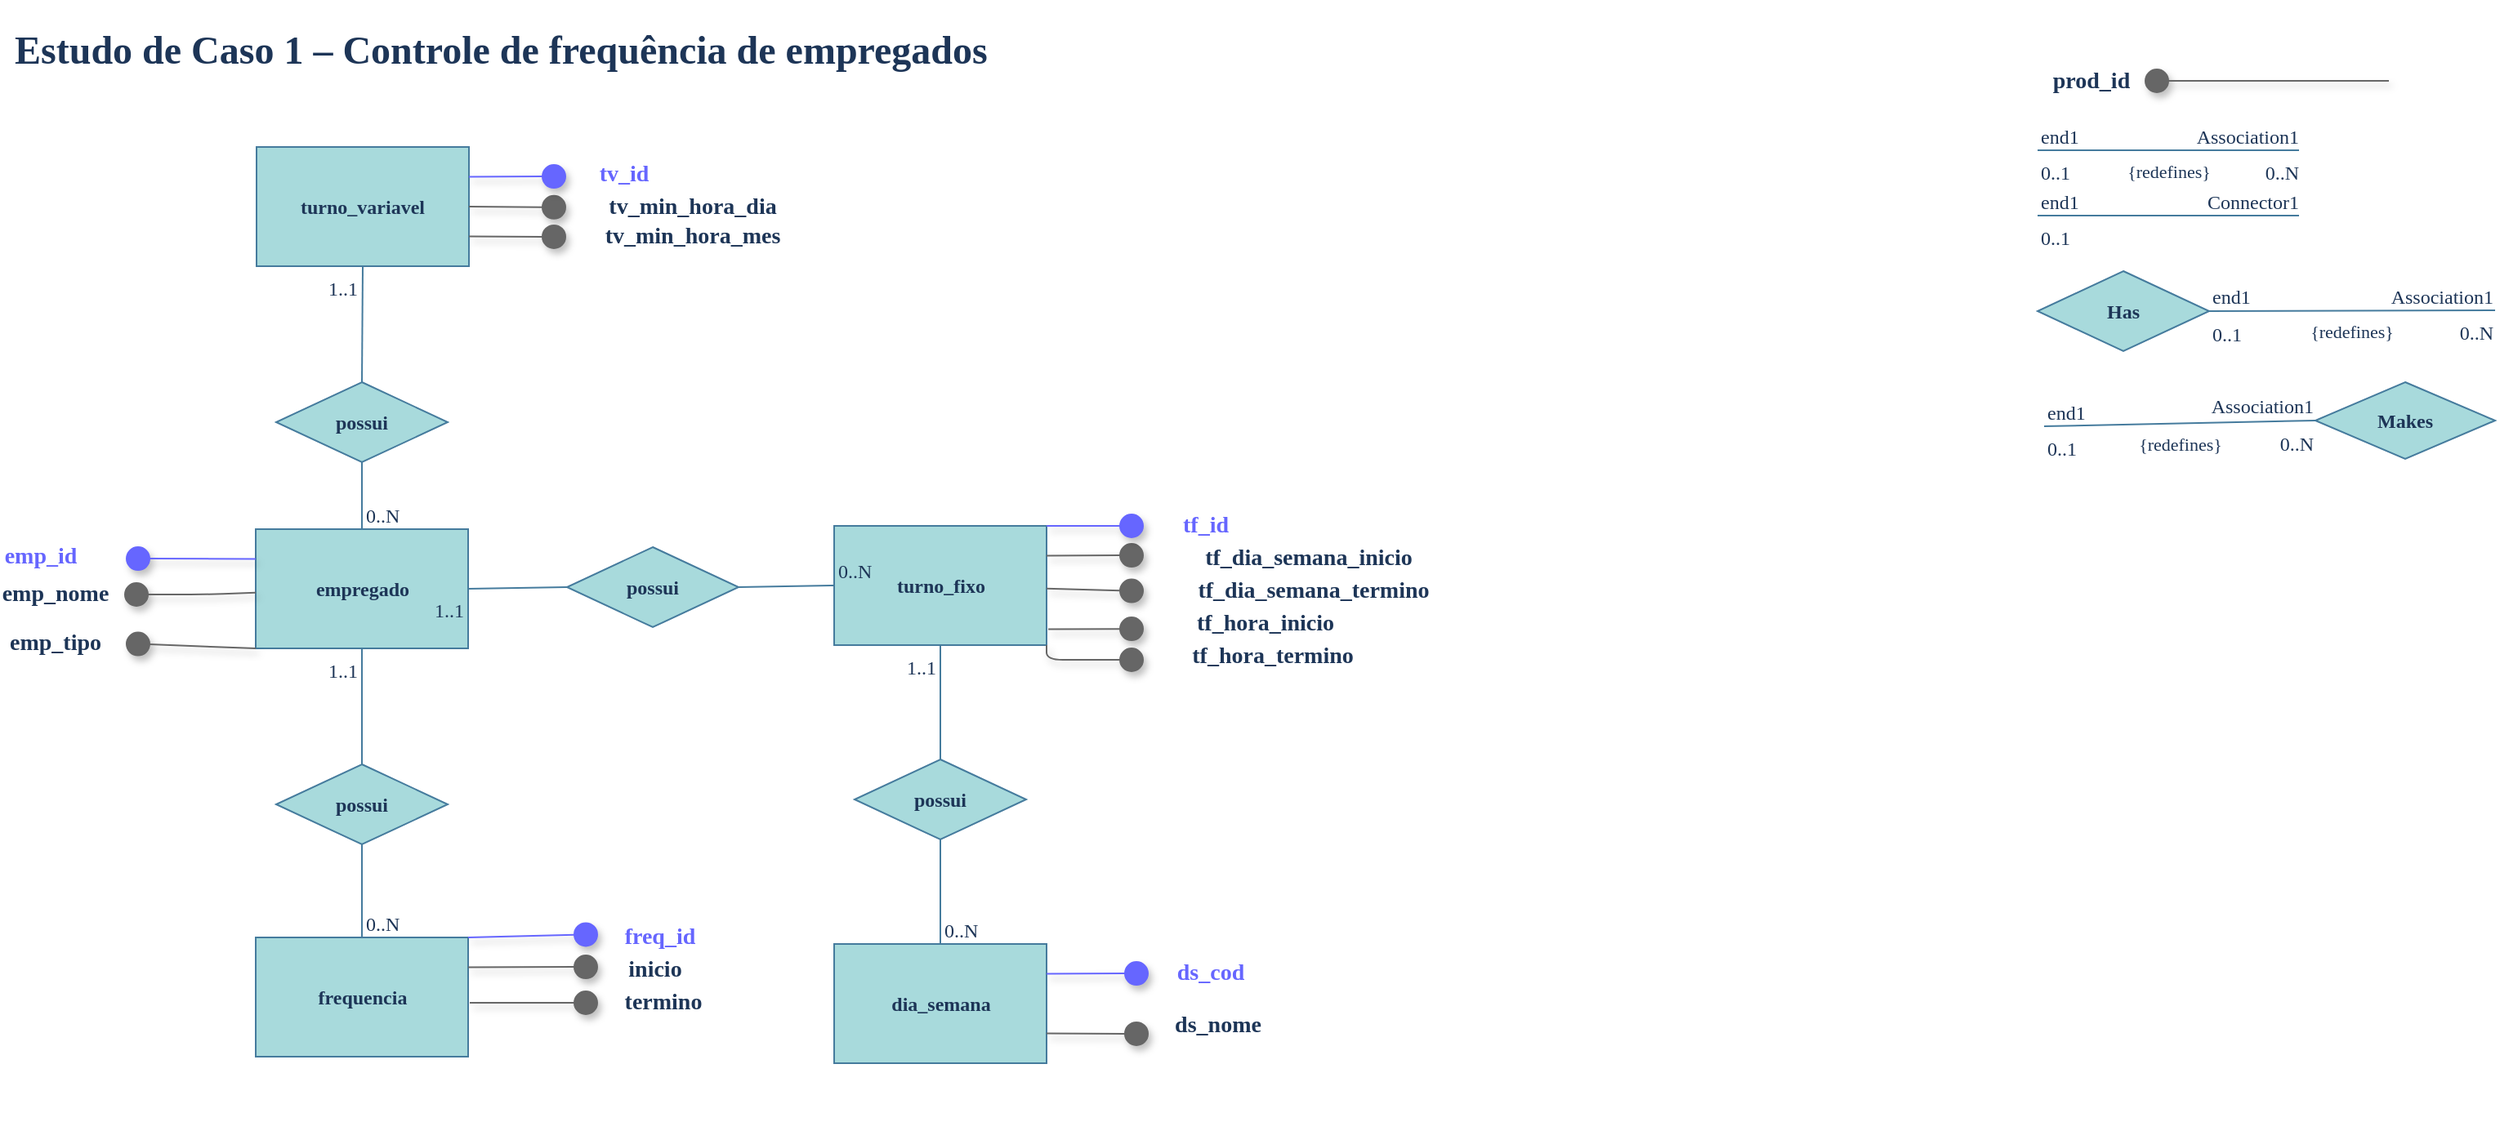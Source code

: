 <mxfile version="15.0.4" type="github">
  <diagram id="SBywb5qAFIm-N2BmSb-t" name="Page-1">
    <mxGraphModel dx="1447" dy="847" grid="1" gridSize="10" guides="1" tooltips="1" connect="1" arrows="1" fold="1" page="1" pageScale="1" pageWidth="1169" pageHeight="827" math="0" shadow="0">
      <root>
        <mxCell id="0" />
        <mxCell id="1" parent="0" />
        <mxCell id="PGYarI9PZY8ki1wjII5C-1" value="&lt;font style=&quot;font-size: 12px&quot;&gt;&lt;b&gt;Has&lt;/b&gt;&lt;/font&gt;" style="rhombus;whiteSpace=wrap;html=1;fillColor=#A8DADC;strokeColor=#457B9D;fontColor=#1D3557;fontFamily=fira code;fontSource=https%3A%2F%2Ffonts.googleapis.com%2Fcss%3Ffamily%3Dfira%2Bcode;" vertex="1" parent="1">
          <mxGeometry x="1320" y="206" width="105" height="49" as="geometry" />
        </mxCell>
        <mxCell id="PGYarI9PZY8ki1wjII5C-2" value="{redefines}" style="endArrow=none;html=1;align=center;verticalAlign=top;endFill=0;labelBackgroundColor=none;strokeColor=#457B9D;fontColor=#1D3557;fontFamily=fira code;fontSource=https%3A%2F%2Ffonts.googleapis.com%2Fcss%3Ffamily%3Dfira%2Bcode;" edge="1" parent="1">
          <mxGeometry relative="1" as="geometry">
            <mxPoint x="1320" y="132" as="sourcePoint" />
            <mxPoint x="1480" y="132" as="targetPoint" />
          </mxGeometry>
        </mxCell>
        <mxCell id="PGYarI9PZY8ki1wjII5C-3" value="end1" style="resizable=0;html=1;align=left;verticalAlign=bottom;labelBackgroundColor=none;fillColor=#A8DADC;strokeColor=#457B9D;fontColor=#1D3557;fontFamily=fira code;fontSource=https%3A%2F%2Ffonts.googleapis.com%2Fcss%3Ffamily%3Dfira%2Bcode;" connectable="0" vertex="1" parent="PGYarI9PZY8ki1wjII5C-2">
          <mxGeometry x="-1" relative="1" as="geometry" />
        </mxCell>
        <mxCell id="PGYarI9PZY8ki1wjII5C-4" value="0..1" style="resizable=0;html=1;align=left;verticalAlign=top;labelBackgroundColor=none;fillColor=#A8DADC;strokeColor=#457B9D;fontColor=#1D3557;fontFamily=fira code;fontSource=https%3A%2F%2Ffonts.googleapis.com%2Fcss%3Ffamily%3Dfira%2Bcode;" connectable="0" vertex="1" parent="PGYarI9PZY8ki1wjII5C-2">
          <mxGeometry x="-1" relative="1" as="geometry" />
        </mxCell>
        <mxCell id="PGYarI9PZY8ki1wjII5C-5" value="Association1" style="resizable=0;html=1;align=right;verticalAlign=bottom;labelBackgroundColor=none;fillColor=#A8DADC;strokeColor=#457B9D;fontColor=#1D3557;fontFamily=fira code;fontSource=https%3A%2F%2Ffonts.googleapis.com%2Fcss%3Ffamily%3Dfira%2Bcode;" connectable="0" vertex="1" parent="PGYarI9PZY8ki1wjII5C-2">
          <mxGeometry x="1" relative="1" as="geometry" />
        </mxCell>
        <mxCell id="PGYarI9PZY8ki1wjII5C-6" value="0..N" style="resizable=0;html=1;align=right;verticalAlign=top;labelBackgroundColor=none;fillColor=#A8DADC;strokeColor=#457B9D;fontColor=#1D3557;fontFamily=fira code;fontSource=https%3A%2F%2Ffonts.googleapis.com%2Fcss%3Ffamily%3Dfira%2Bcode;" connectable="0" vertex="1" parent="PGYarI9PZY8ki1wjII5C-2">
          <mxGeometry x="1" relative="1" as="geometry" />
        </mxCell>
        <mxCell id="PGYarI9PZY8ki1wjII5C-7" value="" style="endArrow=none;html=1;align=center;verticalAlign=top;endFill=0;labelBackgroundColor=none;strokeColor=#457B9D;fontColor=#1D3557;fontFamily=fira code;fontSource=https%3A%2F%2Ffonts.googleapis.com%2Fcss%3Ffamily%3Dfira%2Bcode;" edge="1" parent="1">
          <mxGeometry relative="1" as="geometry">
            <mxPoint x="1320" y="172" as="sourcePoint" />
            <mxPoint x="1480" y="172" as="targetPoint" />
          </mxGeometry>
        </mxCell>
        <mxCell id="PGYarI9PZY8ki1wjII5C-8" value="end1" style="resizable=0;html=1;align=left;verticalAlign=bottom;labelBackgroundColor=none;fillColor=#A8DADC;strokeColor=#457B9D;fontColor=#1D3557;fontFamily=fira code;fontSource=https%3A%2F%2Ffonts.googleapis.com%2Fcss%3Ffamily%3Dfira%2Bcode;" connectable="0" vertex="1" parent="PGYarI9PZY8ki1wjII5C-7">
          <mxGeometry x="-1" relative="1" as="geometry" />
        </mxCell>
        <mxCell id="PGYarI9PZY8ki1wjII5C-9" value="0..1" style="resizable=0;html=1;align=left;verticalAlign=top;labelBackgroundColor=none;fillColor=#A8DADC;strokeColor=#457B9D;fontColor=#1D3557;fontFamily=fira code;fontSource=https%3A%2F%2Ffonts.googleapis.com%2Fcss%3Ffamily%3Dfira%2Bcode;" connectable="0" vertex="1" parent="PGYarI9PZY8ki1wjII5C-7">
          <mxGeometry x="-1" relative="1" as="geometry" />
        </mxCell>
        <mxCell id="PGYarI9PZY8ki1wjII5C-10" value="Connector1" style="resizable=0;html=1;align=right;verticalAlign=bottom;labelBackgroundColor=none;fillColor=#A8DADC;strokeColor=#457B9D;fontColor=#1D3557;fontFamily=fira code;fontSource=https%3A%2F%2Ffonts.googleapis.com%2Fcss%3Ffamily%3Dfira%2Bcode;" connectable="0" vertex="1" parent="PGYarI9PZY8ki1wjII5C-7">
          <mxGeometry x="1" relative="1" as="geometry" />
        </mxCell>
        <mxCell id="PGYarI9PZY8ki1wjII5C-11" value="empregado" style="rounded=0;whiteSpace=wrap;html=1;sketch=0;fontColor=#1D3557;strokeColor=#457B9D;fillColor=#A8DADC;fontStyle=1;fontFamily=fira code;fontSource=https%3A%2F%2Ffonts.googleapis.com%2Fcss%3Ffamily%3Dfira%2Bcode;" vertex="1" parent="1">
          <mxGeometry x="229.5" y="364" width="130" height="73" as="geometry" />
        </mxCell>
        <mxCell id="PGYarI9PZY8ki1wjII5C-12" value="" style="group" vertex="1" connectable="0" parent="1">
          <mxGeometry x="1335.004" y="80" width="199.996" height="20" as="geometry" />
        </mxCell>
        <mxCell id="PGYarI9PZY8ki1wjII5C-13" value="" style="endArrow=circle;html=1;rounded=1;align=center;verticalAlign=top;endFill=1;labelBackgroundColor=none;endSize=6;startArrow=none;startFill=0;fontColor=#1D3557;strokeColor=#666666;fillColor=#f5f5f5;strokeWidth=1;startSize=7;shadow=1;fontFamily=fira code;fontSource=https%3A%2F%2Ffonts.googleapis.com%2Fcss%3Ffamily%3Dfira%2Bcode;" edge="1" parent="PGYarI9PZY8ki1wjII5C-12">
          <mxGeometry relative="1" as="geometry">
            <mxPoint x="199.996" y="9.5" as="sourcePoint" />
            <mxPoint x="49.996" y="9.5" as="targetPoint" />
            <Array as="points" />
          </mxGeometry>
        </mxCell>
        <mxCell id="PGYarI9PZY8ki1wjII5C-14" value="&lt;div style=&quot;font-size: 14px;&quot;&gt;prod_id&lt;/div&gt;" style="text;html=1;strokeColor=none;fillColor=none;align=center;verticalAlign=middle;whiteSpace=wrap;rounded=0;sketch=0;fontColor=#1D3557;fontStyle=1;fontSize=14;fontFamily=fira code;fontSource=https%3A%2F%2Ffonts.googleapis.com%2Fcss%3Ffamily%3Dfira%2Bcode;" vertex="1" parent="PGYarI9PZY8ki1wjII5C-12">
          <mxGeometry width="35.876" height="20" as="geometry" />
        </mxCell>
        <mxCell id="PGYarI9PZY8ki1wjII5C-15" value="&lt;font style=&quot;font-size: 12px&quot;&gt;&lt;b&gt;Makes&lt;/b&gt;&lt;/font&gt;" style="rhombus;whiteSpace=wrap;html=1;fillColor=#A8DADC;strokeColor=#457B9D;fontColor=#1D3557;fontFamily=fira code;fontSource=https%3A%2F%2Ffonts.googleapis.com%2Fcss%3Ffamily%3Dfira%2Bcode;" vertex="1" parent="1">
          <mxGeometry x="1490" y="274" width="110" height="47" as="geometry" />
        </mxCell>
        <mxCell id="PGYarI9PZY8ki1wjII5C-16" value="{redefines}" style="endArrow=none;html=1;align=center;verticalAlign=top;endFill=0;labelBackgroundColor=none;strokeColor=#457B9D;fontColor=#1D3557;fontFamily=fira code;fontSource=https%3A%2F%2Ffonts.googleapis.com%2Fcss%3Ffamily%3Dfira%2Bcode;exitX=1;exitY=0.5;exitDx=0;exitDy=0;" edge="1" parent="1" source="PGYarI9PZY8ki1wjII5C-1">
          <mxGeometry relative="1" as="geometry">
            <mxPoint x="1470" y="221" as="sourcePoint" />
            <mxPoint x="1600" y="230" as="targetPoint" />
          </mxGeometry>
        </mxCell>
        <mxCell id="PGYarI9PZY8ki1wjII5C-17" value="end1" style="resizable=0;html=1;align=left;verticalAlign=bottom;labelBackgroundColor=none;fillColor=#A8DADC;strokeColor=#457B9D;fontColor=#1D3557;fontFamily=fira code;fontSource=https%3A%2F%2Ffonts.googleapis.com%2Fcss%3Ffamily%3Dfira%2Bcode;" connectable="0" vertex="1" parent="PGYarI9PZY8ki1wjII5C-16">
          <mxGeometry x="-1" relative="1" as="geometry" />
        </mxCell>
        <mxCell id="PGYarI9PZY8ki1wjII5C-18" value="0..1" style="resizable=0;html=1;align=left;verticalAlign=top;labelBackgroundColor=none;fillColor=#A8DADC;strokeColor=#457B9D;fontColor=#1D3557;fontFamily=fira code;fontSource=https%3A%2F%2Ffonts.googleapis.com%2Fcss%3Ffamily%3Dfira%2Bcode;" connectable="0" vertex="1" parent="PGYarI9PZY8ki1wjII5C-16">
          <mxGeometry x="-1" relative="1" as="geometry" />
        </mxCell>
        <mxCell id="PGYarI9PZY8ki1wjII5C-19" value="Association1" style="resizable=0;html=1;align=right;verticalAlign=bottom;labelBackgroundColor=none;fillColor=#A8DADC;strokeColor=#457B9D;fontColor=#1D3557;fontFamily=fira code;fontSource=https%3A%2F%2Ffonts.googleapis.com%2Fcss%3Ffamily%3Dfira%2Bcode;" connectable="0" vertex="1" parent="PGYarI9PZY8ki1wjII5C-16">
          <mxGeometry x="1" relative="1" as="geometry" />
        </mxCell>
        <mxCell id="PGYarI9PZY8ki1wjII5C-20" value="0..N" style="resizable=0;html=1;align=right;verticalAlign=top;labelBackgroundColor=none;fillColor=#A8DADC;strokeColor=#457B9D;fontColor=#1D3557;fontFamily=fira code;fontSource=https%3A%2F%2Ffonts.googleapis.com%2Fcss%3Ffamily%3Dfira%2Bcode;" connectable="0" vertex="1" parent="PGYarI9PZY8ki1wjII5C-16">
          <mxGeometry x="1" relative="1" as="geometry" />
        </mxCell>
        <mxCell id="PGYarI9PZY8ki1wjII5C-21" value="{redefines}" style="endArrow=none;html=1;align=center;verticalAlign=top;endFill=0;labelBackgroundColor=none;strokeColor=#457B9D;fontColor=#1D3557;fontFamily=fira code;fontSource=https%3A%2F%2Ffonts.googleapis.com%2Fcss%3Ffamily%3Dfira%2Bcode;entryX=0;entryY=0.5;entryDx=0;entryDy=0;" edge="1" parent="1" target="PGYarI9PZY8ki1wjII5C-15">
          <mxGeometry relative="1" as="geometry">
            <mxPoint x="1324" y="301" as="sourcePoint" />
            <mxPoint x="1464" y="300.5" as="targetPoint" />
          </mxGeometry>
        </mxCell>
        <mxCell id="PGYarI9PZY8ki1wjII5C-22" value="end1" style="resizable=0;html=1;align=left;verticalAlign=bottom;labelBackgroundColor=none;fillColor=#A8DADC;strokeColor=#457B9D;fontColor=#1D3557;fontFamily=fira code;fontSource=https%3A%2F%2Ffonts.googleapis.com%2Fcss%3Ffamily%3Dfira%2Bcode;" connectable="0" vertex="1" parent="PGYarI9PZY8ki1wjII5C-21">
          <mxGeometry x="-1" relative="1" as="geometry" />
        </mxCell>
        <mxCell id="PGYarI9PZY8ki1wjII5C-23" value="0..1" style="resizable=0;html=1;align=left;verticalAlign=top;labelBackgroundColor=none;fillColor=#A8DADC;strokeColor=#457B9D;fontColor=#1D3557;fontFamily=fira code;fontSource=https%3A%2F%2Ffonts.googleapis.com%2Fcss%3Ffamily%3Dfira%2Bcode;" connectable="0" vertex="1" parent="PGYarI9PZY8ki1wjII5C-21">
          <mxGeometry x="-1" relative="1" as="geometry" />
        </mxCell>
        <mxCell id="PGYarI9PZY8ki1wjII5C-24" value="Association1" style="resizable=0;html=1;align=right;verticalAlign=bottom;labelBackgroundColor=none;fillColor=#A8DADC;strokeColor=#457B9D;fontColor=#1D3557;fontFamily=fira code;fontSource=https%3A%2F%2Ffonts.googleapis.com%2Fcss%3Ffamily%3Dfira%2Bcode;" connectable="0" vertex="1" parent="PGYarI9PZY8ki1wjII5C-21">
          <mxGeometry x="1" relative="1" as="geometry" />
        </mxCell>
        <mxCell id="PGYarI9PZY8ki1wjII5C-25" value="0..N" style="resizable=0;html=1;align=right;verticalAlign=top;labelBackgroundColor=none;fillColor=#A8DADC;strokeColor=#457B9D;fontColor=#1D3557;fontFamily=fira code;fontSource=https%3A%2F%2Ffonts.googleapis.com%2Fcss%3Ffamily%3Dfira%2Bcode;" connectable="0" vertex="1" parent="PGYarI9PZY8ki1wjII5C-21">
          <mxGeometry x="1" relative="1" as="geometry" />
        </mxCell>
        <mxCell id="PGYarI9PZY8ki1wjII5C-30" value="" style="group" vertex="1" connectable="0" parent="1">
          <mxGeometry x="229.5" y="604" width="267" height="122" as="geometry" />
        </mxCell>
        <mxCell id="PGYarI9PZY8ki1wjII5C-31" value="&lt;div&gt;frequencia&lt;/div&gt;" style="rounded=0;whiteSpace=wrap;html=1;sketch=0;fontColor=#1D3557;strokeColor=#457B9D;fillColor=#A8DADC;fontStyle=1;fontFamily=fira code;fontSource=https%3A%2F%2Ffonts.googleapis.com%2Fcss%3Ffamily%3Dfira%2Bcode;" vertex="1" parent="PGYarI9PZY8ki1wjII5C-30">
          <mxGeometry y="10" width="130" height="73" as="geometry" />
        </mxCell>
        <mxCell id="PGYarI9PZY8ki1wjII5C-32" value="" style="group" vertex="1" connectable="0" parent="PGYarI9PZY8ki1wjII5C-30">
          <mxGeometry x="207" y="20" width="57" height="20" as="geometry" />
        </mxCell>
        <mxCell id="PGYarI9PZY8ki1wjII5C-33" value="" style="endArrow=circle;html=1;rounded=1;align=center;verticalAlign=top;endFill=1;labelBackgroundColor=none;endSize=6;startArrow=none;startFill=0;fontColor=#1D3557;strokeColor=#666666;fillColor=#f5f5f5;strokeWidth=1;startSize=7;shadow=1;exitX=1;exitY=0.25;exitDx=0;exitDy=0;fontFamily=fira code;fontSource=https%3A%2F%2Ffonts.googleapis.com%2Fcss%3Ffamily%3Dfira%2Bcode;" edge="1" parent="PGYarI9PZY8ki1wjII5C-32" source="PGYarI9PZY8ki1wjII5C-31">
          <mxGeometry relative="1" as="geometry">
            <mxPoint x="-80" y="11" as="sourcePoint" />
            <mxPoint x="3" y="8" as="targetPoint" />
            <Array as="points" />
          </mxGeometry>
        </mxCell>
        <mxCell id="PGYarI9PZY8ki1wjII5C-34" value="&lt;div style=&quot;font-size: 14px&quot;&gt;inicio&lt;/div&gt;" style="text;html=1;strokeColor=none;fillColor=none;align=center;verticalAlign=middle;whiteSpace=wrap;rounded=0;sketch=0;fontColor=#1D3557;fontStyle=1;fontSize=14;fontFamily=fira code;fontSource=https%3A%2F%2Ffonts.googleapis.com%2Fcss%3Ffamily%3Dfira%2Bcode;" vertex="1" parent="PGYarI9PZY8ki1wjII5C-32">
          <mxGeometry x="17" width="40" height="20" as="geometry" />
        </mxCell>
        <mxCell id="PGYarI9PZY8ki1wjII5C-35" value="" style="group" vertex="1" connectable="0" parent="PGYarI9PZY8ki1wjII5C-30">
          <mxGeometry x="200" y="40" width="67" height="20" as="geometry" />
        </mxCell>
        <mxCell id="PGYarI9PZY8ki1wjII5C-36" value="" style="endArrow=circle;html=1;rounded=1;align=center;verticalAlign=top;endFill=1;labelBackgroundColor=none;endSize=6;startArrow=none;startFill=0;fontColor=#1D3557;strokeColor=#666666;fillColor=#f5f5f5;strokeWidth=1;startSize=7;shadow=1;sketch=0;fontFamily=fira code;fontSource=https%3A%2F%2Ffonts.googleapis.com%2Fcss%3Ffamily%3Dfira%2Bcode;" edge="1" parent="PGYarI9PZY8ki1wjII5C-35">
          <mxGeometry relative="1" as="geometry">
            <mxPoint x="-69" y="10" as="sourcePoint" />
            <mxPoint x="10" y="10" as="targetPoint" />
            <Array as="points">
              <mxPoint y="10" />
            </Array>
          </mxGeometry>
        </mxCell>
        <mxCell id="PGYarI9PZY8ki1wjII5C-37" value="termino" style="text;html=1;strokeColor=none;fillColor=none;align=center;verticalAlign=middle;whiteSpace=wrap;rounded=0;sketch=0;fontColor=#1D3557;fontStyle=1;fontSize=14;fontFamily=fira code;fontSource=https%3A%2F%2Ffonts.googleapis.com%2Fcss%3Ffamily%3Dfira%2Bcode;" vertex="1" parent="PGYarI9PZY8ki1wjII5C-35">
          <mxGeometry x="29" width="40" height="20" as="geometry" />
        </mxCell>
        <mxCell id="PGYarI9PZY8ki1wjII5C-45" value="" style="group;fontColor=#6666FF;" vertex="1" connectable="0" parent="PGYarI9PZY8ki1wjII5C-30">
          <mxGeometry x="210" width="57" height="20" as="geometry" />
        </mxCell>
        <mxCell id="PGYarI9PZY8ki1wjII5C-47" value="&lt;div style=&quot;font-size: 14px&quot;&gt;&lt;font color=&quot;#6666FF&quot;&gt;freq_id&lt;/font&gt;&lt;/div&gt;" style="text;html=1;strokeColor=none;fillColor=none;align=center;verticalAlign=middle;whiteSpace=wrap;rounded=0;sketch=0;fontColor=#1D3557;fontStyle=1;fontSize=14;fontFamily=fira code;fontSource=https%3A%2F%2Ffonts.googleapis.com%2Fcss%3Ffamily%3Dfira%2Bcode;" vertex="1" parent="PGYarI9PZY8ki1wjII5C-45">
          <mxGeometry x="17" width="40" height="20" as="geometry" />
        </mxCell>
        <mxCell id="PGYarI9PZY8ki1wjII5C-48" value="&lt;font style=&quot;font-size: 12px&quot;&gt;&lt;b&gt;possui&lt;/b&gt;&lt;/font&gt;" style="rhombus;whiteSpace=wrap;html=1;fillColor=#A8DADC;strokeColor=#457B9D;fontColor=#1D3557;fontFamily=fira code;fontSource=https%3A%2F%2Ffonts.googleapis.com%2Fcss%3Ffamily%3Dfira%2Bcode;" vertex="1" parent="1">
          <mxGeometry x="242" y="508" width="105" height="49" as="geometry" />
        </mxCell>
        <mxCell id="PGYarI9PZY8ki1wjII5C-49" value="" style="endArrow=none;html=1;align=center;verticalAlign=top;endFill=0;labelBackgroundColor=none;strokeColor=#457B9D;fontColor=#1D3557;fontFamily=fira code;fontSource=https%3A%2F%2Ffonts.googleapis.com%2Fcss%3Ffamily%3Dfira%2Bcode;exitX=0.5;exitY=0;exitDx=0;exitDy=0;entryX=0.5;entryY=1;entryDx=0;entryDy=0;" edge="1" parent="1" source="PGYarI9PZY8ki1wjII5C-48" target="PGYarI9PZY8ki1wjII5C-11">
          <mxGeometry relative="1" as="geometry">
            <mxPoint x="339.5" y="493" as="sourcePoint" />
            <mxPoint x="469.5" y="502" as="targetPoint" />
          </mxGeometry>
        </mxCell>
        <mxCell id="PGYarI9PZY8ki1wjII5C-50" value="" style="resizable=0;html=1;align=left;verticalAlign=bottom;labelBackgroundColor=none;fillColor=#A8DADC;strokeColor=#457B9D;fontColor=#1D3557;fontFamily=fira code;fontSource=https%3A%2F%2Ffonts.googleapis.com%2Fcss%3Ffamily%3Dfira%2Bcode;" connectable="0" vertex="1" parent="PGYarI9PZY8ki1wjII5C-49">
          <mxGeometry x="-1" relative="1" as="geometry" />
        </mxCell>
        <mxCell id="PGYarI9PZY8ki1wjII5C-51" value="" style="resizable=0;html=1;align=right;verticalAlign=bottom;labelBackgroundColor=none;fillColor=#A8DADC;strokeColor=#457B9D;fontColor=#1D3557;fontFamily=fira code;fontSource=https%3A%2F%2Ffonts.googleapis.com%2Fcss%3Ffamily%3Dfira%2Bcode;" connectable="0" vertex="1" parent="PGYarI9PZY8ki1wjII5C-49">
          <mxGeometry x="1" relative="1" as="geometry" />
        </mxCell>
        <mxCell id="PGYarI9PZY8ki1wjII5C-52" value="1..1" style="resizable=0;html=1;align=right;verticalAlign=top;labelBackgroundColor=none;fillColor=#A8DADC;strokeColor=#457B9D;fontColor=#1D3557;fontFamily=fira code;fontSource=https%3A%2F%2Ffonts.googleapis.com%2Fcss%3Ffamily%3Dfira%2Bcode;" connectable="0" vertex="1" parent="PGYarI9PZY8ki1wjII5C-49">
          <mxGeometry x="1" relative="1" as="geometry">
            <mxPoint x="-2" as="offset" />
          </mxGeometry>
        </mxCell>
        <mxCell id="PGYarI9PZY8ki1wjII5C-53" value="" style="endArrow=none;html=1;align=center;verticalAlign=top;endFill=0;labelBackgroundColor=none;strokeColor=#457B9D;fontColor=#1D3557;fontFamily=fira code;fontSource=https%3A%2F%2Ffonts.googleapis.com%2Fcss%3Ffamily%3Dfira%2Bcode;entryX=0.5;entryY=1;entryDx=0;entryDy=0;exitX=0.5;exitY=0;exitDx=0;exitDy=0;" edge="1" parent="1" source="PGYarI9PZY8ki1wjII5C-31" target="PGYarI9PZY8ki1wjII5C-48">
          <mxGeometry relative="1" as="geometry">
            <mxPoint x="82" y="594" as="sourcePoint" />
            <mxPoint x="242" y="594" as="targetPoint" />
          </mxGeometry>
        </mxCell>
        <mxCell id="PGYarI9PZY8ki1wjII5C-54" value="&lt;div&gt;0..N&lt;/div&gt;" style="resizable=0;html=1;align=left;verticalAlign=bottom;labelBackgroundColor=none;fillColor=#A8DADC;strokeColor=#457B9D;fontColor=#1D3557;fontFamily=fira code;fontSource=https%3A%2F%2Ffonts.googleapis.com%2Fcss%3Ffamily%3Dfira%2Bcode;" connectable="0" vertex="1" parent="PGYarI9PZY8ki1wjII5C-53">
          <mxGeometry x="-1" relative="1" as="geometry" />
        </mxCell>
        <mxCell id="PGYarI9PZY8ki1wjII5C-55" value="" style="resizable=0;html=1;align=right;verticalAlign=bottom;labelBackgroundColor=none;fillColor=#A8DADC;strokeColor=#457B9D;fontColor=#1D3557;fontFamily=fira code;fontSource=https%3A%2F%2Ffonts.googleapis.com%2Fcss%3Ffamily%3Dfira%2Bcode;" connectable="0" vertex="1" parent="PGYarI9PZY8ki1wjII5C-53">
          <mxGeometry x="1" relative="1" as="geometry" />
        </mxCell>
        <mxCell id="PGYarI9PZY8ki1wjII5C-64" value="" style="endArrow=circle;html=1;rounded=1;align=center;verticalAlign=top;endFill=1;labelBackgroundColor=none;endSize=6;startArrow=none;startFill=0;fontColor=#1D3557;strokeColor=#666666;fillColor=#f5f5f5;strokeWidth=1;startSize=7;shadow=1;fontFamily=fira code;fontSource=https%3A%2F%2Ffonts.googleapis.com%2Fcss%3Ffamily%3Dfira%2Bcode;exitX=0;exitY=1;exitDx=0;exitDy=0;" edge="1" parent="1" source="PGYarI9PZY8ki1wjII5C-11">
          <mxGeometry relative="1" as="geometry">
            <mxPoint x="209.5" y="424" as="sourcePoint" />
            <mxPoint x="149.5" y="434" as="targetPoint" />
            <Array as="points" />
          </mxGeometry>
        </mxCell>
        <mxCell id="PGYarI9PZY8ki1wjII5C-65" value="&lt;h2&gt;&lt;font style=&quot;font-size: 24px&quot;&gt;Estudo de Caso 1 – Controle de frequência de empregados&lt;/font&gt;&lt;/h2&gt;" style="text;html=1;strokeColor=none;fillColor=none;spacing=5;spacingTop=-20;whiteSpace=wrap;overflow=hidden;rounded=0;sketch=0;fontFamily=fira code;fontSource=https%3A%2F%2Ffonts.googleapis.com%2Fcss%3Ffamily%3Dfira%2Bcode;fontSize=14;fontColor=#1D3557;align=left;" vertex="1" parent="1">
          <mxGeometry x="77" y="50" width="893" height="100" as="geometry" />
        </mxCell>
        <mxCell id="PGYarI9PZY8ki1wjII5C-67" value="dia_semana" style="rounded=0;whiteSpace=wrap;html=1;sketch=0;fontColor=#1D3557;strokeColor=#457B9D;fillColor=#A8DADC;fontStyle=1;fontFamily=fira code;fontSource=https%3A%2F%2Ffonts.googleapis.com%2Fcss%3Ffamily%3Dfira%2Bcode;" vertex="1" parent="1">
          <mxGeometry x="583.5" y="618" width="130" height="73" as="geometry" />
        </mxCell>
        <mxCell id="PGYarI9PZY8ki1wjII5C-70" value="" style="group" vertex="1" connectable="0" parent="1">
          <mxGeometry x="589.5" y="399" width="300" height="122" as="geometry" />
        </mxCell>
        <mxCell id="PGYarI9PZY8ki1wjII5C-71" value="&lt;div&gt;turno_fixo&lt;/div&gt;" style="rounded=0;whiteSpace=wrap;html=1;sketch=0;fontColor=#1D3557;strokeColor=#457B9D;fillColor=#A8DADC;fontStyle=1;fontFamily=fira code;fontSource=https%3A%2F%2Ffonts.googleapis.com%2Fcss%3Ffamily%3Dfira%2Bcode;" vertex="1" parent="PGYarI9PZY8ki1wjII5C-70">
          <mxGeometry x="-6" y="-37" width="130" height="73" as="geometry" />
        </mxCell>
        <mxCell id="PGYarI9PZY8ki1wjII5C-72" value="" style="group" vertex="1" connectable="0" parent="PGYarI9PZY8ki1wjII5C-70">
          <mxGeometry x="184" y="-27" width="57" height="20" as="geometry" />
        </mxCell>
        <mxCell id="PGYarI9PZY8ki1wjII5C-73" value="" style="endArrow=circle;html=1;rounded=1;align=center;verticalAlign=top;endFill=1;labelBackgroundColor=none;endSize=6;startArrow=none;startFill=0;fontColor=#1D3557;strokeColor=#666666;fillColor=#f5f5f5;strokeWidth=1;startSize=7;shadow=1;exitX=1;exitY=0.25;exitDx=0;exitDy=0;fontFamily=fira code;fontSource=https%3A%2F%2Ffonts.googleapis.com%2Fcss%3Ffamily%3Dfira%2Bcode;" edge="1" parent="PGYarI9PZY8ki1wjII5C-72" source="PGYarI9PZY8ki1wjII5C-71">
          <mxGeometry relative="1" as="geometry">
            <mxPoint x="-80" y="11" as="sourcePoint" />
            <mxPoint y="8" as="targetPoint" />
            <Array as="points" />
          </mxGeometry>
        </mxCell>
        <mxCell id="PGYarI9PZY8ki1wjII5C-75" value="" style="group" vertex="1" connectable="0" parent="PGYarI9PZY8ki1wjII5C-70">
          <mxGeometry x="172" y="-7" width="67" height="20" as="geometry" />
        </mxCell>
        <mxCell id="PGYarI9PZY8ki1wjII5C-76" value="" style="endArrow=circle;html=1;rounded=1;align=center;verticalAlign=top;endFill=1;labelBackgroundColor=none;endSize=6;startArrow=none;startFill=0;fontColor=#1D3557;strokeColor=#666666;fillColor=#f5f5f5;strokeWidth=1;startSize=7;shadow=1;sketch=0;fontFamily=fira code;fontSource=https%3A%2F%2Ffonts.googleapis.com%2Fcss%3Ffamily%3Dfira%2Bcode;" edge="1" parent="PGYarI9PZY8ki1wjII5C-75" source="PGYarI9PZY8ki1wjII5C-71">
          <mxGeometry relative="1" as="geometry">
            <mxPoint x="-69" y="10" as="sourcePoint" />
            <mxPoint x="12" y="10" as="targetPoint" />
            <Array as="points" />
          </mxGeometry>
        </mxCell>
        <mxCell id="PGYarI9PZY8ki1wjII5C-78" value="" style="group" vertex="1" connectable="0" parent="PGYarI9PZY8ki1wjII5C-70">
          <mxGeometry x="154" y="22" width="120" height="31" as="geometry" />
        </mxCell>
        <mxCell id="PGYarI9PZY8ki1wjII5C-79" value="" style="endArrow=circle;html=1;rounded=1;align=center;verticalAlign=top;endFill=1;labelBackgroundColor=none;endSize=6;startArrow=none;startFill=0;fontColor=#1D3557;strokeColor=#666666;fillColor=#f5f5f5;strokeWidth=1;startSize=7;shadow=1;exitX=1.008;exitY=0.867;exitDx=0;exitDy=0;exitPerimeter=0;fontFamily=fira code;fontSource=https%3A%2F%2Ffonts.googleapis.com%2Fcss%3Ffamily%3Dfira%2Bcode;" edge="1" parent="PGYarI9PZY8ki1wjII5C-78" source="PGYarI9PZY8ki1wjII5C-71">
          <mxGeometry relative="1" as="geometry">
            <mxPoint x="-35.876" y="5.02" as="sourcePoint" />
            <mxPoint x="30" y="4" as="targetPoint" />
            <Array as="points" />
          </mxGeometry>
        </mxCell>
        <mxCell id="PGYarI9PZY8ki1wjII5C-80" value="tf_hora_inicio" style="text;html=1;strokeColor=none;fillColor=none;align=center;verticalAlign=middle;whiteSpace=wrap;rounded=0;sketch=0;fontColor=#1D3557;fontStyle=1;fontSize=14;fontFamily=fira code;fontSource=https%3A%2F%2Ffonts.googleapis.com%2Fcss%3Ffamily%3Dfira%2Bcode;" vertex="1" parent="PGYarI9PZY8ki1wjII5C-78">
          <mxGeometry x="88" y="-9" width="31" height="20" as="geometry" />
        </mxCell>
        <mxCell id="PGYarI9PZY8ki1wjII5C-84" value="tf_hora_termino" style="text;html=1;strokeColor=none;fillColor=none;align=center;verticalAlign=middle;whiteSpace=wrap;rounded=0;sketch=0;fontColor=#1D3557;fontStyle=1;fontSize=14;fontFamily=fira code;fontSource=https%3A%2F%2Ffonts.googleapis.com%2Fcss%3Ffamily%3Dfira%2Bcode;" vertex="1" parent="PGYarI9PZY8ki1wjII5C-78">
          <mxGeometry x="88" y="11" width="40" height="20" as="geometry" />
        </mxCell>
        <mxCell id="PGYarI9PZY8ki1wjII5C-81" value="" style="group" vertex="1" connectable="0" parent="PGYarI9PZY8ki1wjII5C-70">
          <mxGeometry x="140" y="92" width="127" height="30" as="geometry" />
        </mxCell>
        <mxCell id="PGYarI9PZY8ki1wjII5C-82" value="" style="endArrow=circle;html=1;rounded=1;align=center;verticalAlign=top;endFill=1;labelBackgroundColor=none;endSize=6;startArrow=none;startFill=0;fontColor=#1D3557;strokeColor=#666666;fillColor=#f5f5f5;strokeWidth=1;startSize=7;shadow=1;exitX=1;exitY=1;exitDx=0;exitDy=0;fontFamily=fira code;fontSource=https%3A%2F%2Ffonts.googleapis.com%2Fcss%3Ffamily%3Dfira%2Bcode;" edge="1" parent="PGYarI9PZY8ki1wjII5C-81" source="PGYarI9PZY8ki1wjII5C-71">
          <mxGeometry relative="1" as="geometry">
            <mxPoint x="-76" y="-42.5" as="sourcePoint" />
            <mxPoint x="44" y="-47" as="targetPoint" />
            <Array as="points">
              <mxPoint x="-16" y="-47" />
            </Array>
          </mxGeometry>
        </mxCell>
        <mxCell id="PGYarI9PZY8ki1wjII5C-85" value="" style="group" vertex="1" connectable="0" parent="PGYarI9PZY8ki1wjII5C-70">
          <mxGeometry x="184" y="-47" width="57" height="20" as="geometry" />
        </mxCell>
        <mxCell id="PGYarI9PZY8ki1wjII5C-86" value="" style="endArrow=circle;html=1;rounded=1;align=center;verticalAlign=top;endFill=1;labelBackgroundColor=none;endSize=6;startArrow=none;startFill=0;fontColor=#1D3557;fillColor=#f5f5f5;strokeWidth=1;startSize=7;shadow=1;exitX=1;exitY=0;exitDx=0;exitDy=0;fontFamily=fira code;fontSource=https%3A%2F%2Ffonts.googleapis.com%2Fcss%3Ffamily%3Dfira%2Bcode;strokeColor=#6666FF;" edge="1" parent="PGYarI9PZY8ki1wjII5C-85" source="PGYarI9PZY8ki1wjII5C-71">
          <mxGeometry relative="1" as="geometry">
            <mxPoint x="-110" y="113" as="sourcePoint" />
            <mxPoint y="10" as="targetPoint" />
            <Array as="points" />
          </mxGeometry>
        </mxCell>
        <mxCell id="PGYarI9PZY8ki1wjII5C-87" value="&lt;div&gt;&lt;font color=&quot;#6666FF&quot;&gt;tf_id&lt;/font&gt;&lt;/div&gt;" style="text;html=1;strokeColor=none;fillColor=none;align=center;verticalAlign=middle;whiteSpace=wrap;rounded=0;sketch=0;fontColor=#1D3557;fontStyle=1;fontSize=14;fontFamily=fira code;fontSource=https%3A%2F%2Ffonts.googleapis.com%2Fcss%3Ffamily%3Dfira%2Bcode;" vertex="1" parent="PGYarI9PZY8ki1wjII5C-85">
          <mxGeometry x="17" width="40" height="20" as="geometry" />
        </mxCell>
        <mxCell id="PGYarI9PZY8ki1wjII5C-74" value="tf_dia_semana_inicio" style="text;html=1;strokeColor=none;fillColor=none;align=center;verticalAlign=middle;whiteSpace=wrap;rounded=0;sketch=0;fontColor=#1D3557;fontStyle=1;fontSize=14;fontFamily=fira code;fontSource=https%3A%2F%2Ffonts.googleapis.com%2Fcss%3Ffamily%3Dfira%2Bcode;" vertex="1" parent="1">
          <mxGeometry x="853.5" y="372" width="40" height="20" as="geometry" />
        </mxCell>
        <mxCell id="PGYarI9PZY8ki1wjII5C-77" value="&lt;div style=&quot;font-size: 14px&quot;&gt;tf_dia_semana_termino&lt;/div&gt;" style="text;html=1;strokeColor=none;fillColor=none;align=center;verticalAlign=middle;whiteSpace=wrap;rounded=0;sketch=0;fontColor=#1D3557;fontStyle=1;fontSize=14;fontFamily=fira code;fontSource=https%3A%2F%2Ffonts.googleapis.com%2Fcss%3Ffamily%3Dfira%2Bcode;" vertex="1" parent="1">
          <mxGeometry x="856.5" y="392" width="40" height="20" as="geometry" />
        </mxCell>
        <mxCell id="PGYarI9PZY8ki1wjII5C-95" value="" style="group" vertex="1" connectable="0" parent="1">
          <mxGeometry x="230" y="110" width="307" height="122" as="geometry" />
        </mxCell>
        <mxCell id="PGYarI9PZY8ki1wjII5C-96" value="turno_variavel" style="rounded=0;whiteSpace=wrap;html=1;sketch=0;fontColor=#1D3557;strokeColor=#457B9D;fillColor=#A8DADC;fontStyle=1;fontFamily=fira code;fontSource=https%3A%2F%2Ffonts.googleapis.com%2Fcss%3Ffamily%3Dfira%2Bcode;" vertex="1" parent="PGYarI9PZY8ki1wjII5C-95">
          <mxGeometry y="20" width="130" height="73" as="geometry" />
        </mxCell>
        <mxCell id="PGYarI9PZY8ki1wjII5C-97" value="" style="group;fontColor=#6666FF;" vertex="1" connectable="0" parent="PGYarI9PZY8ki1wjII5C-95">
          <mxGeometry x="190" y="30" width="57" height="20" as="geometry" />
        </mxCell>
        <mxCell id="PGYarI9PZY8ki1wjII5C-98" value="" style="endArrow=circle;html=1;rounded=1;align=center;verticalAlign=top;endFill=1;labelBackgroundColor=none;endSize=6;startArrow=none;startFill=0;fontColor=#1D3557;strokeColor=#666666;fillColor=#f5f5f5;strokeWidth=1;startSize=7;shadow=1;exitX=1;exitY=0.5;exitDx=0;exitDy=0;fontFamily=fira code;fontSource=https%3A%2F%2Ffonts.googleapis.com%2Fcss%3Ffamily%3Dfira%2Bcode;" edge="1" parent="PGYarI9PZY8ki1wjII5C-97" source="PGYarI9PZY8ki1wjII5C-96">
          <mxGeometry relative="1" as="geometry">
            <mxPoint x="-80" y="11" as="sourcePoint" />
            <mxPoint y="27" as="targetPoint" />
            <Array as="points" />
          </mxGeometry>
        </mxCell>
        <mxCell id="PGYarI9PZY8ki1wjII5C-109" value="&lt;div&gt;tv_id&lt;/div&gt;" style="text;html=1;strokeColor=none;fillColor=none;align=center;verticalAlign=middle;whiteSpace=wrap;rounded=0;sketch=0;fontStyle=1;fontSize=14;fontFamily=fira code;fontSource=https%3A%2F%2Ffonts.googleapis.com%2Fcss%3Ffamily%3Dfira%2Bcode;fontColor=#6666FF;" vertex="1" parent="PGYarI9PZY8ki1wjII5C-97">
          <mxGeometry x="15" y="-3.5" width="40" height="20" as="geometry" />
        </mxCell>
        <mxCell id="PGYarI9PZY8ki1wjII5C-99" value="" style="group" vertex="1" connectable="0" parent="PGYarI9PZY8ki1wjII5C-95">
          <mxGeometry x="178" y="50" width="67" height="20" as="geometry" />
        </mxCell>
        <mxCell id="PGYarI9PZY8ki1wjII5C-100" value="" style="endArrow=circle;html=1;rounded=1;align=center;verticalAlign=top;endFill=1;labelBackgroundColor=none;endSize=6;startArrow=none;startFill=0;fontColor=#1D3557;strokeColor=#666666;fillColor=#f5f5f5;strokeWidth=1;startSize=7;shadow=1;sketch=0;fontFamily=fira code;fontSource=https%3A%2F%2Ffonts.googleapis.com%2Fcss%3Ffamily%3Dfira%2Bcode;exitX=1;exitY=0.75;exitDx=0;exitDy=0;" edge="1" parent="PGYarI9PZY8ki1wjII5C-99" source="PGYarI9PZY8ki1wjII5C-96">
          <mxGeometry relative="1" as="geometry">
            <mxPoint x="-69" y="10" as="sourcePoint" />
            <mxPoint x="12" y="25" as="targetPoint" />
            <Array as="points" />
          </mxGeometry>
        </mxCell>
        <mxCell id="PGYarI9PZY8ki1wjII5C-107" value="" style="group" vertex="1" connectable="0" parent="PGYarI9PZY8ki1wjII5C-95">
          <mxGeometry x="188" y="10" width="57" height="20" as="geometry" />
        </mxCell>
        <mxCell id="PGYarI9PZY8ki1wjII5C-108" value="" style="endArrow=circle;html=1;rounded=1;align=center;verticalAlign=top;endFill=1;labelBackgroundColor=none;endSize=6;startArrow=none;startFill=0;fontColor=#1D3557;fillColor=#f5f5f5;strokeWidth=1;startSize=7;shadow=1;exitX=1;exitY=0.25;exitDx=0;exitDy=0;fontFamily=fira code;fontSource=https%3A%2F%2Ffonts.googleapis.com%2Fcss%3Ffamily%3Dfira%2Bcode;strokeColor=#6666FF;" edge="1" parent="PGYarI9PZY8ki1wjII5C-107" source="PGYarI9PZY8ki1wjII5C-96">
          <mxGeometry relative="1" as="geometry">
            <mxPoint x="-110" y="113" as="sourcePoint" />
            <mxPoint x="2" y="28" as="targetPoint" />
            <Array as="points" />
          </mxGeometry>
        </mxCell>
        <mxCell id="PGYarI9PZY8ki1wjII5C-110" value="tv_min_hora_dia" style="text;html=1;strokeColor=none;fillColor=none;align=center;verticalAlign=middle;whiteSpace=wrap;rounded=0;sketch=0;fontColor=#1D3557;fontStyle=1;fontSize=14;fontFamily=fira code;fontSource=https%3A%2F%2Ffonts.googleapis.com%2Fcss%3Ffamily%3Dfira%2Bcode;" vertex="1" parent="PGYarI9PZY8ki1wjII5C-95">
          <mxGeometry x="247" y="46.5" width="40" height="20" as="geometry" />
        </mxCell>
        <mxCell id="PGYarI9PZY8ki1wjII5C-111" value="&lt;div style=&quot;font-size: 14px&quot;&gt;tv_min_hora_mes&lt;/div&gt;" style="text;html=1;strokeColor=none;fillColor=none;align=center;verticalAlign=middle;whiteSpace=wrap;rounded=0;sketch=0;fontColor=#1D3557;fontStyle=1;fontSize=14;fontFamily=fira code;fontSource=https%3A%2F%2Ffonts.googleapis.com%2Fcss%3Ffamily%3Dfira%2Bcode;" vertex="1" parent="1">
          <mxGeometry x="477" y="175" width="40" height="20" as="geometry" />
        </mxCell>
        <mxCell id="PGYarI9PZY8ki1wjII5C-115" value="ds_cod" style="text;html=1;strokeColor=none;fillColor=none;align=center;verticalAlign=middle;whiteSpace=wrap;rounded=0;sketch=0;fontStyle=1;fontSize=14;fontFamily=fira code;fontSource=https%3A%2F%2Ffonts.googleapis.com%2Fcss%3Ffamily%3Dfira%2Bcode;fontColor=#6666FF;" vertex="1" parent="1">
          <mxGeometry x="795.624" y="626" width="35.876" height="20" as="geometry" />
        </mxCell>
        <mxCell id="PGYarI9PZY8ki1wjII5C-120" value="" style="endArrow=circle;html=1;rounded=1;align=center;verticalAlign=top;endFill=1;labelBackgroundColor=none;endSize=6;startArrow=none;startFill=0;fontColor=#1D3557;fillColor=#f5f5f5;strokeWidth=1;startSize=7;shadow=1;exitX=1;exitY=0.25;exitDx=0;exitDy=0;fontFamily=fira code;fontSource=https%3A%2F%2Ffonts.googleapis.com%2Fcss%3Ffamily%3Dfira%2Bcode;strokeColor=#6666FF;" edge="1" parent="1" source="PGYarI9PZY8ki1wjII5C-67">
          <mxGeometry relative="1" as="geometry">
            <mxPoint x="726.5" y="448" as="sourcePoint" />
            <mxPoint x="776.5" y="636" as="targetPoint" />
            <Array as="points" />
          </mxGeometry>
        </mxCell>
        <mxCell id="PGYarI9PZY8ki1wjII5C-122" value="" style="group" vertex="1" connectable="0" parent="1">
          <mxGeometry x="773.5" y="691" width="120" height="31" as="geometry" />
        </mxCell>
        <mxCell id="PGYarI9PZY8ki1wjII5C-123" value="" style="endArrow=circle;html=1;rounded=1;align=center;verticalAlign=top;endFill=1;labelBackgroundColor=none;endSize=6;startArrow=none;startFill=0;fontColor=#1D3557;strokeColor=#666666;fillColor=#f5f5f5;strokeWidth=1;startSize=7;shadow=1;exitX=1;exitY=0.75;exitDx=0;exitDy=0;fontFamily=fira code;fontSource=https%3A%2F%2Ffonts.googleapis.com%2Fcss%3Ffamily%3Dfira%2Bcode;" edge="1" parent="PGYarI9PZY8ki1wjII5C-122" source="PGYarI9PZY8ki1wjII5C-67">
          <mxGeometry relative="1" as="geometry">
            <mxPoint x="-35.876" y="5.02" as="sourcePoint" />
            <mxPoint x="3" y="-18" as="targetPoint" />
            <Array as="points" />
          </mxGeometry>
        </mxCell>
        <mxCell id="PGYarI9PZY8ki1wjII5C-124" value="ds_nome" style="text;html=1;strokeColor=none;fillColor=none;align=center;verticalAlign=middle;whiteSpace=wrap;rounded=0;sketch=0;fontColor=#1D3557;fontStyle=1;fontSize=14;fontFamily=fira code;fontSource=https%3A%2F%2Ffonts.googleapis.com%2Fcss%3Ffamily%3Dfira%2Bcode;" vertex="1" parent="1">
          <mxGeometry x="802.5" y="658" width="31" height="20" as="geometry" />
        </mxCell>
        <mxCell id="PGYarI9PZY8ki1wjII5C-61" value="&lt;div style=&quot;font-size: 14px&quot;&gt;emp_id&lt;/div&gt;" style="text;html=1;strokeColor=none;fillColor=none;align=center;verticalAlign=middle;whiteSpace=wrap;rounded=0;sketch=0;fontStyle=1;fontSize=14;fontFamily=fira code;fontSource=https%3A%2F%2Ffonts.googleapis.com%2Fcss%3Ffamily%3Dfira%2Bcode;fontColor=#6666FF;" vertex="1" parent="1">
          <mxGeometry x="79.504" y="370.5" width="35.876" height="20" as="geometry" />
        </mxCell>
        <mxCell id="PGYarI9PZY8ki1wjII5C-26" value="" style="group" vertex="1" connectable="0" parent="1">
          <mxGeometry x="88.504" y="390.5" width="199.996" height="20" as="geometry" />
        </mxCell>
        <mxCell id="PGYarI9PZY8ki1wjII5C-27" value="" style="endArrow=circle;html=1;rounded=1;align=center;verticalAlign=top;endFill=1;labelBackgroundColor=none;endSize=6;startArrow=none;startFill=0;fontColor=#1D3557;strokeColor=#666666;fillColor=#f5f5f5;strokeWidth=1;startSize=7;shadow=1;fontFamily=fira code;fontSource=https%3A%2F%2Ffonts.googleapis.com%2Fcss%3Ffamily%3Dfira%2Bcode;" edge="1" parent="PGYarI9PZY8ki1wjII5C-26" source="PGYarI9PZY8ki1wjII5C-11">
          <mxGeometry relative="1" as="geometry">
            <mxPoint x="199.996" y="9.5" as="sourcePoint" />
            <mxPoint x="59.996" y="13.5" as="targetPoint" />
            <Array as="points">
              <mxPoint x="110.996" y="13.5" />
            </Array>
          </mxGeometry>
        </mxCell>
        <mxCell id="PGYarI9PZY8ki1wjII5C-63" value="emp_tipo" style="text;html=1;strokeColor=none;fillColor=none;align=center;verticalAlign=middle;whiteSpace=wrap;rounded=0;sketch=0;fontColor=#1D3557;fontStyle=1;fontSize=14;fontFamily=fira code;fontSource=https%3A%2F%2Ffonts.googleapis.com%2Fcss%3Ffamily%3Dfira%2Bcode;" vertex="1" parent="1">
          <mxGeometry x="88.504" y="424" width="35.876" height="20" as="geometry" />
        </mxCell>
        <mxCell id="PGYarI9PZY8ki1wjII5C-135" value="" style="endArrow=circle;html=1;rounded=1;align=center;verticalAlign=top;endFill=1;labelBackgroundColor=none;endSize=6;startArrow=none;startFill=0;fontColor=#1D3557;fillColor=#f5f5f5;strokeWidth=1;startSize=7;shadow=1;exitX=1;exitY=0;exitDx=0;exitDy=0;fontFamily=fira code;fontSource=https%3A%2F%2Ffonts.googleapis.com%2Fcss%3Ffamily%3Dfira%2Bcode;strokeColor=#6666FF;" edge="1" parent="1" source="PGYarI9PZY8ki1wjII5C-31">
          <mxGeometry relative="1" as="geometry">
            <mxPoint x="749.5" y="612.25" as="sourcePoint" />
            <mxPoint x="439.5" y="612" as="targetPoint" />
            <Array as="points" />
          </mxGeometry>
        </mxCell>
        <mxCell id="PGYarI9PZY8ki1wjII5C-136" value="" style="endArrow=circle;html=1;rounded=1;align=center;verticalAlign=top;endFill=1;labelBackgroundColor=none;endSize=6;startArrow=none;startFill=0;fontColor=#1D3557;fillColor=#f5f5f5;strokeWidth=1;startSize=7;shadow=1;fontFamily=fira code;fontSource=https%3A%2F%2Ffonts.googleapis.com%2Fcss%3Ffamily%3Dfira%2Bcode;strokeColor=#6666FF;exitX=0;exitY=0.25;exitDx=0;exitDy=0;" edge="1" parent="1" source="PGYarI9PZY8ki1wjII5C-11">
          <mxGeometry relative="1" as="geometry">
            <mxPoint x="239.5" y="374" as="sourcePoint" />
            <mxPoint x="149.5" y="382" as="targetPoint" />
            <Array as="points" />
          </mxGeometry>
        </mxCell>
        <mxCell id="PGYarI9PZY8ki1wjII5C-28" value="emp_nome" style="text;html=1;strokeColor=none;fillColor=none;align=center;verticalAlign=middle;whiteSpace=wrap;rounded=0;sketch=0;fontColor=#1D3557;fontStyle=1;fontSize=14;fontFamily=fira code;fontSource=https%3A%2F%2Ffonts.googleapis.com%2Fcss%3Ffamily%3Dfira%2Bcode;" vertex="1" parent="1">
          <mxGeometry x="88.504" y="394" width="35.876" height="20" as="geometry" />
        </mxCell>
        <mxCell id="PGYarI9PZY8ki1wjII5C-140" value="&lt;font style=&quot;font-size: 12px&quot;&gt;&lt;b&gt;possui&lt;/b&gt;&lt;/font&gt;" style="rhombus;whiteSpace=wrap;html=1;fillColor=#A8DADC;strokeColor=#457B9D;fontColor=#1D3557;fontFamily=fira code;fontSource=https%3A%2F%2Ffonts.googleapis.com%2Fcss%3Ffamily%3Dfira%2Bcode;" vertex="1" parent="1">
          <mxGeometry x="242" y="274" width="105" height="49" as="geometry" />
        </mxCell>
        <mxCell id="PGYarI9PZY8ki1wjII5C-141" value="" style="endArrow=none;html=1;align=center;verticalAlign=top;endFill=0;labelBackgroundColor=none;strokeColor=#457B9D;fontColor=#1D3557;fontFamily=fira code;fontSource=https%3A%2F%2Ffonts.googleapis.com%2Fcss%3Ffamily%3Dfira%2Bcode;exitX=0.5;exitY=0;exitDx=0;exitDy=0;entryX=0.5;entryY=1;entryDx=0;entryDy=0;" edge="1" parent="1" source="PGYarI9PZY8ki1wjII5C-140" target="PGYarI9PZY8ki1wjII5C-96">
          <mxGeometry relative="1" as="geometry">
            <mxPoint x="489.5" y="259" as="sourcePoint" />
            <mxPoint x="444.5" y="203.0" as="targetPoint" />
          </mxGeometry>
        </mxCell>
        <mxCell id="PGYarI9PZY8ki1wjII5C-142" value="" style="resizable=0;html=1;align=left;verticalAlign=bottom;labelBackgroundColor=none;fillColor=#A8DADC;strokeColor=#457B9D;fontColor=#1D3557;fontFamily=fira code;fontSource=https%3A%2F%2Ffonts.googleapis.com%2Fcss%3Ffamily%3Dfira%2Bcode;" connectable="0" vertex="1" parent="PGYarI9PZY8ki1wjII5C-141">
          <mxGeometry x="-1" relative="1" as="geometry" />
        </mxCell>
        <mxCell id="PGYarI9PZY8ki1wjII5C-143" value="" style="resizable=0;html=1;align=right;verticalAlign=bottom;labelBackgroundColor=none;fillColor=#A8DADC;strokeColor=#457B9D;fontColor=#1D3557;fontFamily=fira code;fontSource=https%3A%2F%2Ffonts.googleapis.com%2Fcss%3Ffamily%3Dfira%2Bcode;" connectable="0" vertex="1" parent="PGYarI9PZY8ki1wjII5C-141">
          <mxGeometry x="1" relative="1" as="geometry" />
        </mxCell>
        <mxCell id="PGYarI9PZY8ki1wjII5C-144" value="1..1" style="resizable=0;html=1;align=right;verticalAlign=top;labelBackgroundColor=none;fillColor=#A8DADC;strokeColor=#457B9D;fontColor=#1D3557;fontFamily=fira code;fontSource=https%3A%2F%2Ffonts.googleapis.com%2Fcss%3Ffamily%3Dfira%2Bcode;" connectable="0" vertex="1" parent="PGYarI9PZY8ki1wjII5C-141">
          <mxGeometry x="1" relative="1" as="geometry">
            <mxPoint x="-2" as="offset" />
          </mxGeometry>
        </mxCell>
        <mxCell id="PGYarI9PZY8ki1wjII5C-145" value="" style="endArrow=none;html=1;align=center;verticalAlign=top;endFill=0;labelBackgroundColor=none;strokeColor=#457B9D;fontColor=#1D3557;fontFamily=fira code;fontSource=https%3A%2F%2Ffonts.googleapis.com%2Fcss%3Ffamily%3Dfira%2Bcode;entryX=0.5;entryY=1;entryDx=0;entryDy=0;exitX=0.5;exitY=0;exitDx=0;exitDy=0;" edge="1" parent="1" target="PGYarI9PZY8ki1wjII5C-140" source="PGYarI9PZY8ki1wjII5C-11">
          <mxGeometry relative="1" as="geometry">
            <mxPoint x="444.0" y="414" as="sourcePoint" />
            <mxPoint x="391.5" y="394" as="targetPoint" />
          </mxGeometry>
        </mxCell>
        <mxCell id="PGYarI9PZY8ki1wjII5C-146" value="&lt;div&gt;0..N&lt;/div&gt;" style="resizable=0;html=1;align=left;verticalAlign=bottom;labelBackgroundColor=none;fillColor=#A8DADC;strokeColor=#457B9D;fontColor=#1D3557;fontFamily=fira code;fontSource=https%3A%2F%2Ffonts.googleapis.com%2Fcss%3Ffamily%3Dfira%2Bcode;" connectable="0" vertex="1" parent="PGYarI9PZY8ki1wjII5C-145">
          <mxGeometry x="-1" relative="1" as="geometry" />
        </mxCell>
        <mxCell id="PGYarI9PZY8ki1wjII5C-147" value="" style="resizable=0;html=1;align=right;verticalAlign=bottom;labelBackgroundColor=none;fillColor=#A8DADC;strokeColor=#457B9D;fontColor=#1D3557;fontFamily=fira code;fontSource=https%3A%2F%2Ffonts.googleapis.com%2Fcss%3Ffamily%3Dfira%2Bcode;" connectable="0" vertex="1" parent="PGYarI9PZY8ki1wjII5C-145">
          <mxGeometry x="1" relative="1" as="geometry" />
        </mxCell>
        <mxCell id="PGYarI9PZY8ki1wjII5C-148" value="&lt;font style=&quot;font-size: 12px&quot;&gt;&lt;b&gt;possui&lt;/b&gt;&lt;/font&gt;" style="rhombus;whiteSpace=wrap;html=1;fillColor=#A8DADC;strokeColor=#457B9D;fontColor=#1D3557;fontFamily=fira code;fontSource=https%3A%2F%2Ffonts.googleapis.com%2Fcss%3Ffamily%3Dfira%2Bcode;" vertex="1" parent="1">
          <mxGeometry x="596" y="505" width="105" height="49" as="geometry" />
        </mxCell>
        <mxCell id="PGYarI9PZY8ki1wjII5C-149" value="" style="endArrow=none;html=1;align=center;verticalAlign=top;endFill=0;labelBackgroundColor=none;strokeColor=#457B9D;fontColor=#1D3557;fontFamily=fira code;fontSource=https%3A%2F%2Ffonts.googleapis.com%2Fcss%3Ffamily%3Dfira%2Bcode;exitX=0.5;exitY=0;exitDx=0;exitDy=0;entryX=0.5;entryY=1;entryDx=0;entryDy=0;" edge="1" parent="1" source="PGYarI9PZY8ki1wjII5C-148" target="PGYarI9PZY8ki1wjII5C-71">
          <mxGeometry relative="1" as="geometry">
            <mxPoint x="696.5" y="505" as="sourcePoint" />
            <mxPoint x="651.5" y="449.0" as="targetPoint" />
          </mxGeometry>
        </mxCell>
        <mxCell id="PGYarI9PZY8ki1wjII5C-150" value="" style="resizable=0;html=1;align=left;verticalAlign=bottom;labelBackgroundColor=none;fillColor=#A8DADC;strokeColor=#457B9D;fontColor=#1D3557;fontFamily=fira code;fontSource=https%3A%2F%2Ffonts.googleapis.com%2Fcss%3Ffamily%3Dfira%2Bcode;" connectable="0" vertex="1" parent="PGYarI9PZY8ki1wjII5C-149">
          <mxGeometry x="-1" relative="1" as="geometry" />
        </mxCell>
        <mxCell id="PGYarI9PZY8ki1wjII5C-151" value="" style="resizable=0;html=1;align=right;verticalAlign=bottom;labelBackgroundColor=none;fillColor=#A8DADC;strokeColor=#457B9D;fontColor=#1D3557;fontFamily=fira code;fontSource=https%3A%2F%2Ffonts.googleapis.com%2Fcss%3Ffamily%3Dfira%2Bcode;" connectable="0" vertex="1" parent="PGYarI9PZY8ki1wjII5C-149">
          <mxGeometry x="1" relative="1" as="geometry" />
        </mxCell>
        <mxCell id="PGYarI9PZY8ki1wjII5C-152" value="1..1" style="resizable=0;html=1;align=right;verticalAlign=top;labelBackgroundColor=none;fillColor=#A8DADC;strokeColor=#457B9D;fontColor=#1D3557;fontFamily=fira code;fontSource=https%3A%2F%2Ffonts.googleapis.com%2Fcss%3Ffamily%3Dfira%2Bcode;" connectable="0" vertex="1" parent="PGYarI9PZY8ki1wjII5C-149">
          <mxGeometry x="1" relative="1" as="geometry">
            <mxPoint x="-2" as="offset" />
          </mxGeometry>
        </mxCell>
        <mxCell id="PGYarI9PZY8ki1wjII5C-153" value="" style="endArrow=none;html=1;align=center;verticalAlign=top;endFill=0;labelBackgroundColor=none;strokeColor=#457B9D;fontColor=#1D3557;fontFamily=fira code;fontSource=https%3A%2F%2Ffonts.googleapis.com%2Fcss%3Ffamily%3Dfira%2Bcode;entryX=0.5;entryY=1;entryDx=0;entryDy=0;exitX=0.5;exitY=0;exitDx=0;exitDy=0;" edge="1" parent="1" target="PGYarI9PZY8ki1wjII5C-148" source="PGYarI9PZY8ki1wjII5C-67">
          <mxGeometry relative="1" as="geometry">
            <mxPoint x="651.5" y="626" as="sourcePoint" />
            <mxPoint x="599" y="606" as="targetPoint" />
          </mxGeometry>
        </mxCell>
        <mxCell id="PGYarI9PZY8ki1wjII5C-154" value="&lt;div&gt;0..N&lt;/div&gt;" style="resizable=0;html=1;align=left;verticalAlign=bottom;labelBackgroundColor=none;fillColor=#A8DADC;strokeColor=#457B9D;fontColor=#1D3557;fontFamily=fira code;fontSource=https%3A%2F%2Ffonts.googleapis.com%2Fcss%3Ffamily%3Dfira%2Bcode;" connectable="0" vertex="1" parent="PGYarI9PZY8ki1wjII5C-153">
          <mxGeometry x="-1" relative="1" as="geometry" />
        </mxCell>
        <mxCell id="PGYarI9PZY8ki1wjII5C-155" value="" style="resizable=0;html=1;align=right;verticalAlign=bottom;labelBackgroundColor=none;fillColor=#A8DADC;strokeColor=#457B9D;fontColor=#1D3557;fontFamily=fira code;fontSource=https%3A%2F%2Ffonts.googleapis.com%2Fcss%3Ffamily%3Dfira%2Bcode;" connectable="0" vertex="1" parent="PGYarI9PZY8ki1wjII5C-153">
          <mxGeometry x="1" relative="1" as="geometry" />
        </mxCell>
        <mxCell id="PGYarI9PZY8ki1wjII5C-156" value="&lt;font style=&quot;font-size: 12px&quot;&gt;&lt;b&gt;possui&lt;/b&gt;&lt;/font&gt;" style="rhombus;whiteSpace=wrap;html=1;fillColor=#A8DADC;strokeColor=#457B9D;fontColor=#1D3557;fontFamily=fira code;fontSource=https%3A%2F%2Ffonts.googleapis.com%2Fcss%3Ffamily%3Dfira%2Bcode;" vertex="1" parent="1">
          <mxGeometry x="420" y="375" width="105" height="49" as="geometry" />
        </mxCell>
        <mxCell id="PGYarI9PZY8ki1wjII5C-157" value="" style="endArrow=none;html=1;align=center;verticalAlign=top;endFill=0;labelBackgroundColor=none;strokeColor=#457B9D;fontColor=#1D3557;fontFamily=fira code;fontSource=https%3A%2F%2Ffonts.googleapis.com%2Fcss%3Ffamily%3Dfira%2Bcode;exitX=0;exitY=0.5;exitDx=0;exitDy=0;entryX=1;entryY=0.5;entryDx=0;entryDy=0;" edge="1" parent="1" source="PGYarI9PZY8ki1wjII5C-156" target="PGYarI9PZY8ki1wjII5C-11">
          <mxGeometry relative="1" as="geometry">
            <mxPoint x="510" y="360" as="sourcePoint" />
            <mxPoint x="359.5" y="367.75" as="targetPoint" />
          </mxGeometry>
        </mxCell>
        <mxCell id="PGYarI9PZY8ki1wjII5C-158" value="" style="resizable=0;html=1;align=left;verticalAlign=bottom;labelBackgroundColor=none;fillColor=#A8DADC;strokeColor=#457B9D;fontColor=#1D3557;fontFamily=fira code;fontSource=https%3A%2F%2Ffonts.googleapis.com%2Fcss%3Ffamily%3Dfira%2Bcode;" connectable="0" vertex="1" parent="PGYarI9PZY8ki1wjII5C-157">
          <mxGeometry x="-1" relative="1" as="geometry" />
        </mxCell>
        <mxCell id="PGYarI9PZY8ki1wjII5C-159" value="" style="resizable=0;html=1;align=right;verticalAlign=bottom;labelBackgroundColor=none;fillColor=#A8DADC;strokeColor=#457B9D;fontColor=#1D3557;fontFamily=fira code;fontSource=https%3A%2F%2Ffonts.googleapis.com%2Fcss%3Ffamily%3Dfira%2Bcode;" connectable="0" vertex="1" parent="PGYarI9PZY8ki1wjII5C-157">
          <mxGeometry x="1" relative="1" as="geometry" />
        </mxCell>
        <mxCell id="PGYarI9PZY8ki1wjII5C-160" value="1..1" style="resizable=0;html=1;align=right;verticalAlign=top;labelBackgroundColor=none;fillColor=#A8DADC;strokeColor=#457B9D;fontColor=#1D3557;fontFamily=fira code;fontSource=https%3A%2F%2Ffonts.googleapis.com%2Fcss%3Ffamily%3Dfira%2Bcode;" connectable="0" vertex="1" parent="PGYarI9PZY8ki1wjII5C-157">
          <mxGeometry x="1" relative="1" as="geometry">
            <mxPoint x="-2" as="offset" />
          </mxGeometry>
        </mxCell>
        <mxCell id="PGYarI9PZY8ki1wjII5C-161" value="" style="endArrow=none;html=1;align=center;verticalAlign=top;endFill=0;labelBackgroundColor=none;strokeColor=#457B9D;fontColor=#1D3557;fontFamily=fira code;fontSource=https%3A%2F%2Ffonts.googleapis.com%2Fcss%3Ffamily%3Dfira%2Bcode;entryX=1;entryY=0.5;entryDx=0;entryDy=0;exitX=0;exitY=0.5;exitDx=0;exitDy=0;" edge="1" parent="1" target="PGYarI9PZY8ki1wjII5C-156" source="PGYarI9PZY8ki1wjII5C-71">
          <mxGeometry relative="1" as="geometry">
            <mxPoint x="596" y="297.5" as="sourcePoint" />
            <mxPoint x="412.5" y="461" as="targetPoint" />
          </mxGeometry>
        </mxCell>
        <mxCell id="PGYarI9PZY8ki1wjII5C-162" value="&lt;div&gt;0..N&lt;/div&gt;" style="resizable=0;html=1;align=left;verticalAlign=bottom;labelBackgroundColor=none;fillColor=#A8DADC;strokeColor=#457B9D;fontColor=#1D3557;fontFamily=fira code;fontSource=https%3A%2F%2Ffonts.googleapis.com%2Fcss%3Ffamily%3Dfira%2Bcode;" connectable="0" vertex="1" parent="PGYarI9PZY8ki1wjII5C-161">
          <mxGeometry x="-1" relative="1" as="geometry" />
        </mxCell>
        <mxCell id="PGYarI9PZY8ki1wjII5C-163" value="" style="resizable=0;html=1;align=right;verticalAlign=bottom;labelBackgroundColor=none;fillColor=#A8DADC;strokeColor=#457B9D;fontColor=#1D3557;fontFamily=fira code;fontSource=https%3A%2F%2Ffonts.googleapis.com%2Fcss%3Ffamily%3Dfira%2Bcode;" connectable="0" vertex="1" parent="PGYarI9PZY8ki1wjII5C-161">
          <mxGeometry x="1" relative="1" as="geometry" />
        </mxCell>
      </root>
    </mxGraphModel>
  </diagram>
</mxfile>
